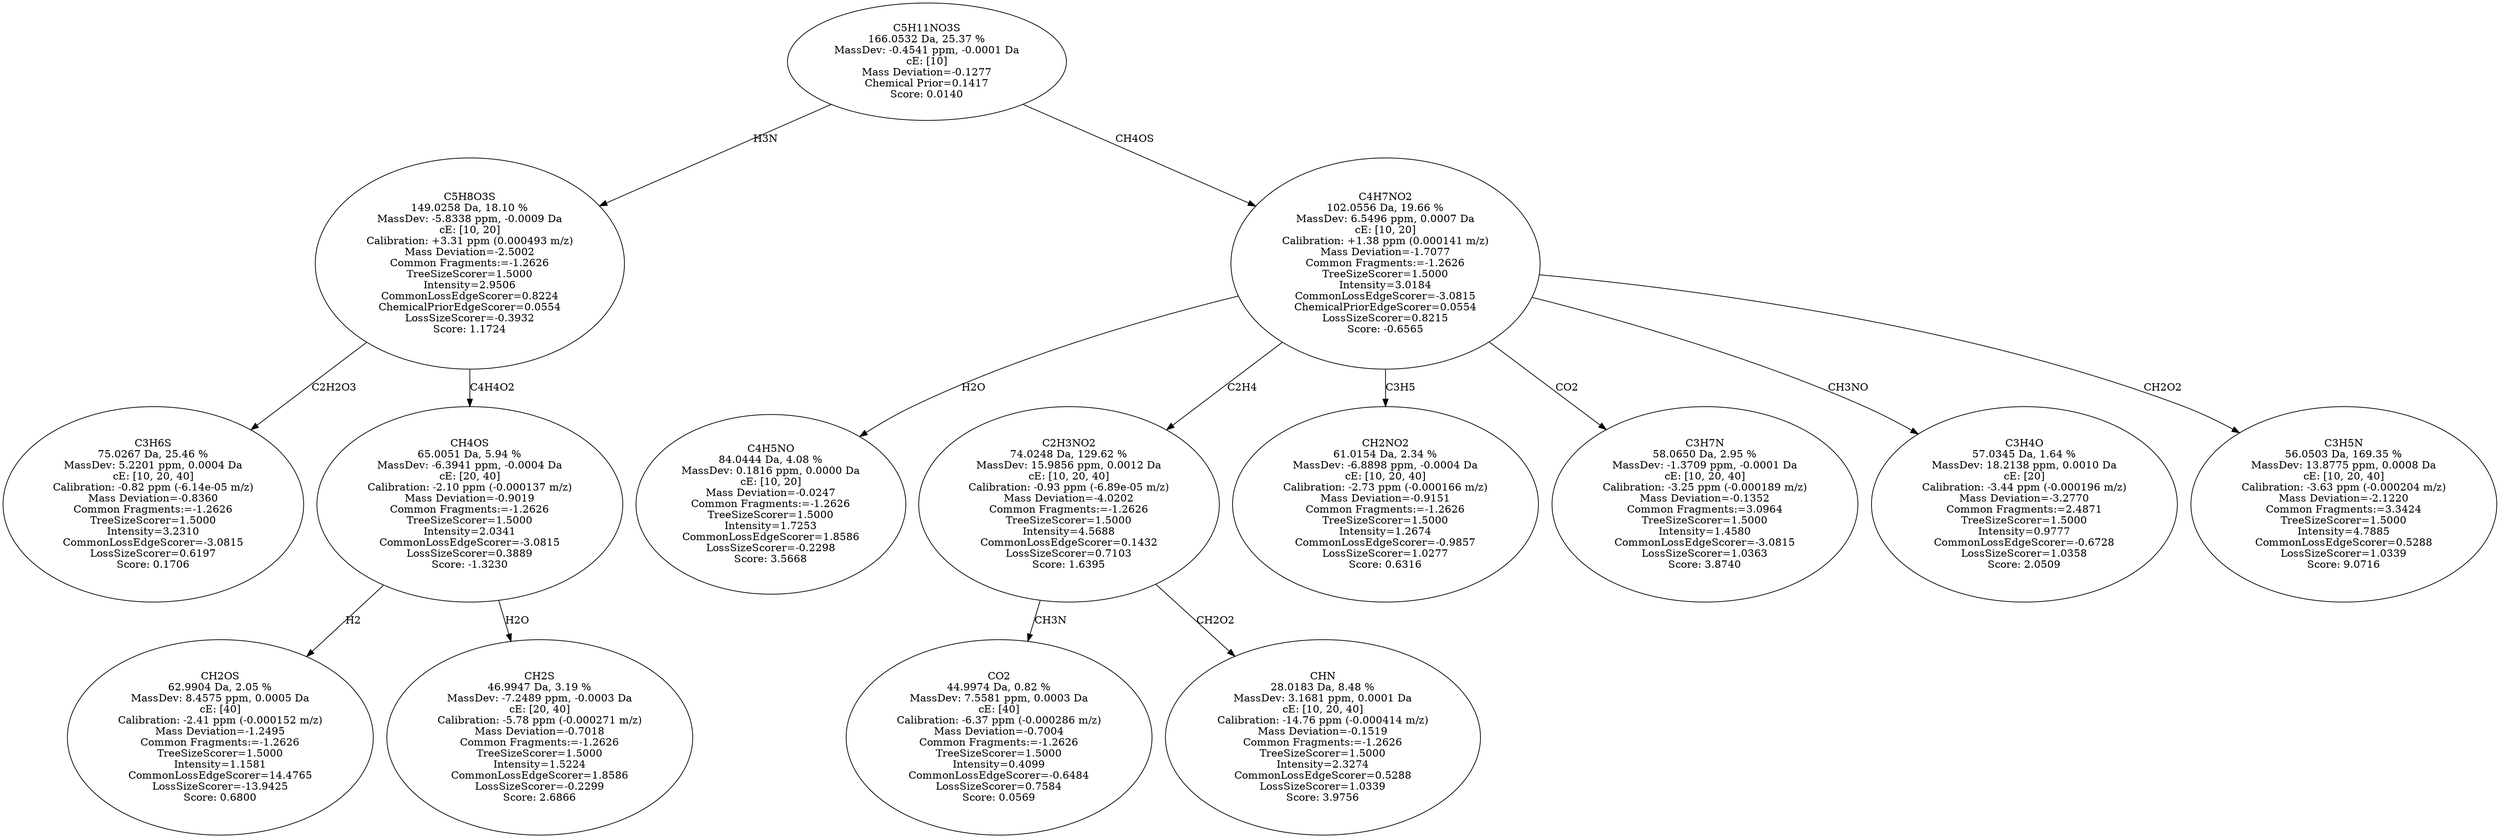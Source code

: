 strict digraph {
v1 [label="C3H6S\n75.0267 Da, 25.46 %\nMassDev: 5.2201 ppm, 0.0004 Da\ncE: [10, 20, 40]\nCalibration: -0.82 ppm (-6.14e-05 m/z)\nMass Deviation=-0.8360\nCommon Fragments:=-1.2626\nTreeSizeScorer=1.5000\nIntensity=3.2310\nCommonLossEdgeScorer=-3.0815\nLossSizeScorer=0.6197\nScore: 0.1706"];
v2 [label="CH2OS\n62.9904 Da, 2.05 %\nMassDev: 8.4575 ppm, 0.0005 Da\ncE: [40]\nCalibration: -2.41 ppm (-0.000152 m/z)\nMass Deviation=-1.2495\nCommon Fragments:=-1.2626\nTreeSizeScorer=1.5000\nIntensity=1.1581\nCommonLossEdgeScorer=14.4765\nLossSizeScorer=-13.9425\nScore: 0.6800"];
v3 [label="CH2S\n46.9947 Da, 3.19 %\nMassDev: -7.2489 ppm, -0.0003 Da\ncE: [20, 40]\nCalibration: -5.78 ppm (-0.000271 m/z)\nMass Deviation=-0.7018\nCommon Fragments:=-1.2626\nTreeSizeScorer=1.5000\nIntensity=1.5224\nCommonLossEdgeScorer=1.8586\nLossSizeScorer=-0.2299\nScore: 2.6866"];
v4 [label="CH4OS\n65.0051 Da, 5.94 %\nMassDev: -6.3941 ppm, -0.0004 Da\ncE: [20, 40]\nCalibration: -2.10 ppm (-0.000137 m/z)\nMass Deviation=-0.9019\nCommon Fragments:=-1.2626\nTreeSizeScorer=1.5000\nIntensity=2.0341\nCommonLossEdgeScorer=-3.0815\nLossSizeScorer=0.3889\nScore: -1.3230"];
v5 [label="C5H8O3S\n149.0258 Da, 18.10 %\nMassDev: -5.8338 ppm, -0.0009 Da\ncE: [10, 20]\nCalibration: +3.31 ppm (0.000493 m/z)\nMass Deviation=-2.5002\nCommon Fragments:=-1.2626\nTreeSizeScorer=1.5000\nIntensity=2.9506\nCommonLossEdgeScorer=0.8224\nChemicalPriorEdgeScorer=0.0554\nLossSizeScorer=-0.3932\nScore: 1.1724"];
v6 [label="C4H5NO\n84.0444 Da, 4.08 %\nMassDev: 0.1816 ppm, 0.0000 Da\ncE: [10, 20]\nMass Deviation=-0.0247\nCommon Fragments:=-1.2626\nTreeSizeScorer=1.5000\nIntensity=1.7253\nCommonLossEdgeScorer=1.8586\nLossSizeScorer=-0.2298\nScore: 3.5668"];
v7 [label="CO2\n44.9974 Da, 0.82 %\nMassDev: 7.5581 ppm, 0.0003 Da\ncE: [40]\nCalibration: -6.37 ppm (-0.000286 m/z)\nMass Deviation=-0.7004\nCommon Fragments:=-1.2626\nTreeSizeScorer=1.5000\nIntensity=0.4099\nCommonLossEdgeScorer=-0.6484\nLossSizeScorer=0.7584\nScore: 0.0569"];
v8 [label="CHN\n28.0183 Da, 8.48 %\nMassDev: 3.1681 ppm, 0.0001 Da\ncE: [10, 20, 40]\nCalibration: -14.76 ppm (-0.000414 m/z)\nMass Deviation=-0.1519\nCommon Fragments:=-1.2626\nTreeSizeScorer=1.5000\nIntensity=2.3274\nCommonLossEdgeScorer=0.5288\nLossSizeScorer=1.0339\nScore: 3.9756"];
v9 [label="C2H3NO2\n74.0248 Da, 129.62 %\nMassDev: 15.9856 ppm, 0.0012 Da\ncE: [10, 20, 40]\nCalibration: -0.93 ppm (-6.89e-05 m/z)\nMass Deviation=-4.0202\nCommon Fragments:=-1.2626\nTreeSizeScorer=1.5000\nIntensity=4.5688\nCommonLossEdgeScorer=0.1432\nLossSizeScorer=0.7103\nScore: 1.6395"];
v10 [label="CH2NO2\n61.0154 Da, 2.34 %\nMassDev: -6.8898 ppm, -0.0004 Da\ncE: [10, 20, 40]\nCalibration: -2.73 ppm (-0.000166 m/z)\nMass Deviation=-0.9151\nCommon Fragments:=-1.2626\nTreeSizeScorer=1.5000\nIntensity=1.2674\nCommonLossEdgeScorer=-0.9857\nLossSizeScorer=1.0277\nScore: 0.6316"];
v11 [label="C3H7N\n58.0650 Da, 2.95 %\nMassDev: -1.3709 ppm, -0.0001 Da\ncE: [10, 20, 40]\nCalibration: -3.25 ppm (-0.000189 m/z)\nMass Deviation=-0.1352\nCommon Fragments:=3.0964\nTreeSizeScorer=1.5000\nIntensity=1.4580\nCommonLossEdgeScorer=-3.0815\nLossSizeScorer=1.0363\nScore: 3.8740"];
v12 [label="C3H4O\n57.0345 Da, 1.64 %\nMassDev: 18.2138 ppm, 0.0010 Da\ncE: [20]\nCalibration: -3.44 ppm (-0.000196 m/z)\nMass Deviation=-3.2770\nCommon Fragments:=2.4871\nTreeSizeScorer=1.5000\nIntensity=0.9777\nCommonLossEdgeScorer=-0.6728\nLossSizeScorer=1.0358\nScore: 2.0509"];
v13 [label="C3H5N\n56.0503 Da, 169.35 %\nMassDev: 13.8775 ppm, 0.0008 Da\ncE: [10, 20, 40]\nCalibration: -3.63 ppm (-0.000204 m/z)\nMass Deviation=-2.1220\nCommon Fragments:=3.3424\nTreeSizeScorer=1.5000\nIntensity=4.7885\nCommonLossEdgeScorer=0.5288\nLossSizeScorer=1.0339\nScore: 9.0716"];
v14 [label="C4H7NO2\n102.0556 Da, 19.66 %\nMassDev: 6.5496 ppm, 0.0007 Da\ncE: [10, 20]\nCalibration: +1.38 ppm (0.000141 m/z)\nMass Deviation=-1.7077\nCommon Fragments:=-1.2626\nTreeSizeScorer=1.5000\nIntensity=3.0184\nCommonLossEdgeScorer=-3.0815\nChemicalPriorEdgeScorer=0.0554\nLossSizeScorer=0.8215\nScore: -0.6565"];
v15 [label="C5H11NO3S\n166.0532 Da, 25.37 %\nMassDev: -0.4541 ppm, -0.0001 Da\ncE: [10]\nMass Deviation=-0.1277\nChemical Prior=0.1417\nScore: 0.0140"];
v5 -> v1 [label="C2H2O3"];
v4 -> v2 [label="H2"];
v4 -> v3 [label="H2O"];
v5 -> v4 [label="C4H4O2"];
v15 -> v5 [label="H3N"];
v14 -> v6 [label="H2O"];
v9 -> v7 [label="CH3N"];
v9 -> v8 [label="CH2O2"];
v14 -> v9 [label="C2H4"];
v14 -> v10 [label="C3H5"];
v14 -> v11 [label="CO2"];
v14 -> v12 [label="CH3NO"];
v14 -> v13 [label="CH2O2"];
v15 -> v14 [label="CH4OS"];
}